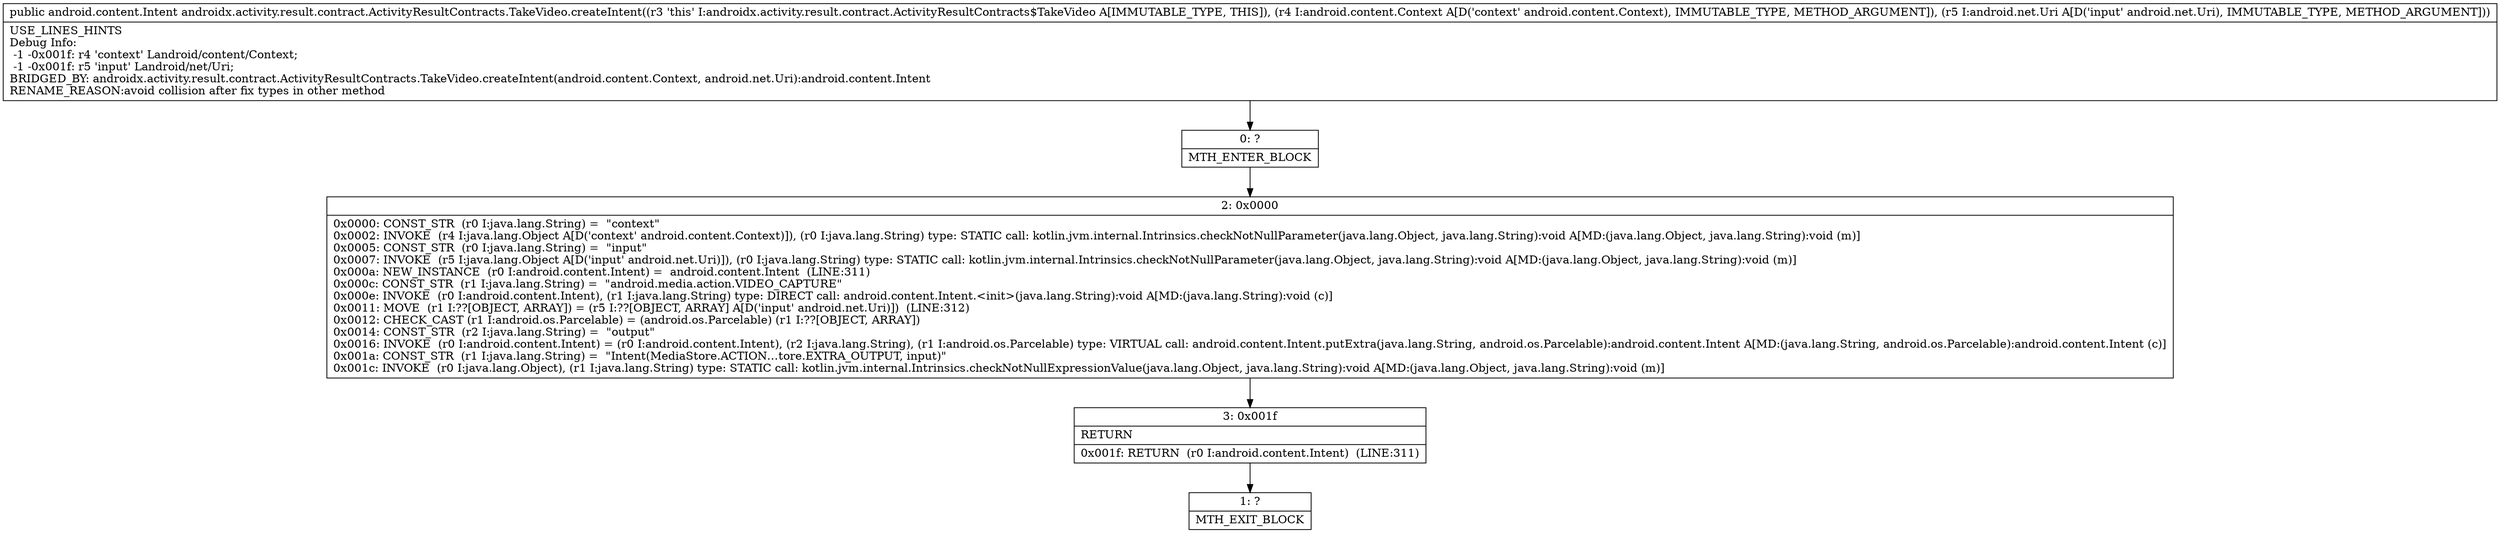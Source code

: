 digraph "CFG forandroidx.activity.result.contract.ActivityResultContracts.TakeVideo.createIntent(Landroid\/content\/Context;Landroid\/net\/Uri;)Landroid\/content\/Intent;" {
Node_0 [shape=record,label="{0\:\ ?|MTH_ENTER_BLOCK\l}"];
Node_2 [shape=record,label="{2\:\ 0x0000|0x0000: CONST_STR  (r0 I:java.lang.String) =  \"context\" \l0x0002: INVOKE  (r4 I:java.lang.Object A[D('context' android.content.Context)]), (r0 I:java.lang.String) type: STATIC call: kotlin.jvm.internal.Intrinsics.checkNotNullParameter(java.lang.Object, java.lang.String):void A[MD:(java.lang.Object, java.lang.String):void (m)]\l0x0005: CONST_STR  (r0 I:java.lang.String) =  \"input\" \l0x0007: INVOKE  (r5 I:java.lang.Object A[D('input' android.net.Uri)]), (r0 I:java.lang.String) type: STATIC call: kotlin.jvm.internal.Intrinsics.checkNotNullParameter(java.lang.Object, java.lang.String):void A[MD:(java.lang.Object, java.lang.String):void (m)]\l0x000a: NEW_INSTANCE  (r0 I:android.content.Intent) =  android.content.Intent  (LINE:311)\l0x000c: CONST_STR  (r1 I:java.lang.String) =  \"android.media.action.VIDEO_CAPTURE\" \l0x000e: INVOKE  (r0 I:android.content.Intent), (r1 I:java.lang.String) type: DIRECT call: android.content.Intent.\<init\>(java.lang.String):void A[MD:(java.lang.String):void (c)]\l0x0011: MOVE  (r1 I:??[OBJECT, ARRAY]) = (r5 I:??[OBJECT, ARRAY] A[D('input' android.net.Uri)])  (LINE:312)\l0x0012: CHECK_CAST (r1 I:android.os.Parcelable) = (android.os.Parcelable) (r1 I:??[OBJECT, ARRAY]) \l0x0014: CONST_STR  (r2 I:java.lang.String) =  \"output\" \l0x0016: INVOKE  (r0 I:android.content.Intent) = (r0 I:android.content.Intent), (r2 I:java.lang.String), (r1 I:android.os.Parcelable) type: VIRTUAL call: android.content.Intent.putExtra(java.lang.String, android.os.Parcelable):android.content.Intent A[MD:(java.lang.String, android.os.Parcelable):android.content.Intent (c)]\l0x001a: CONST_STR  (r1 I:java.lang.String) =  \"Intent(MediaStore.ACTION…tore.EXTRA_OUTPUT, input)\" \l0x001c: INVOKE  (r0 I:java.lang.Object), (r1 I:java.lang.String) type: STATIC call: kotlin.jvm.internal.Intrinsics.checkNotNullExpressionValue(java.lang.Object, java.lang.String):void A[MD:(java.lang.Object, java.lang.String):void (m)]\l}"];
Node_3 [shape=record,label="{3\:\ 0x001f|RETURN\l|0x001f: RETURN  (r0 I:android.content.Intent)  (LINE:311)\l}"];
Node_1 [shape=record,label="{1\:\ ?|MTH_EXIT_BLOCK\l}"];
MethodNode[shape=record,label="{public android.content.Intent androidx.activity.result.contract.ActivityResultContracts.TakeVideo.createIntent((r3 'this' I:androidx.activity.result.contract.ActivityResultContracts$TakeVideo A[IMMUTABLE_TYPE, THIS]), (r4 I:android.content.Context A[D('context' android.content.Context), IMMUTABLE_TYPE, METHOD_ARGUMENT]), (r5 I:android.net.Uri A[D('input' android.net.Uri), IMMUTABLE_TYPE, METHOD_ARGUMENT]))  | USE_LINES_HINTS\lDebug Info:\l  \-1 \-0x001f: r4 'context' Landroid\/content\/Context;\l  \-1 \-0x001f: r5 'input' Landroid\/net\/Uri;\lBRIDGED_BY: androidx.activity.result.contract.ActivityResultContracts.TakeVideo.createIntent(android.content.Context, android.net.Uri):android.content.Intent\lRENAME_REASON:avoid collision after fix types in other method\l}"];
MethodNode -> Node_0;Node_0 -> Node_2;
Node_2 -> Node_3;
Node_3 -> Node_1;
}

